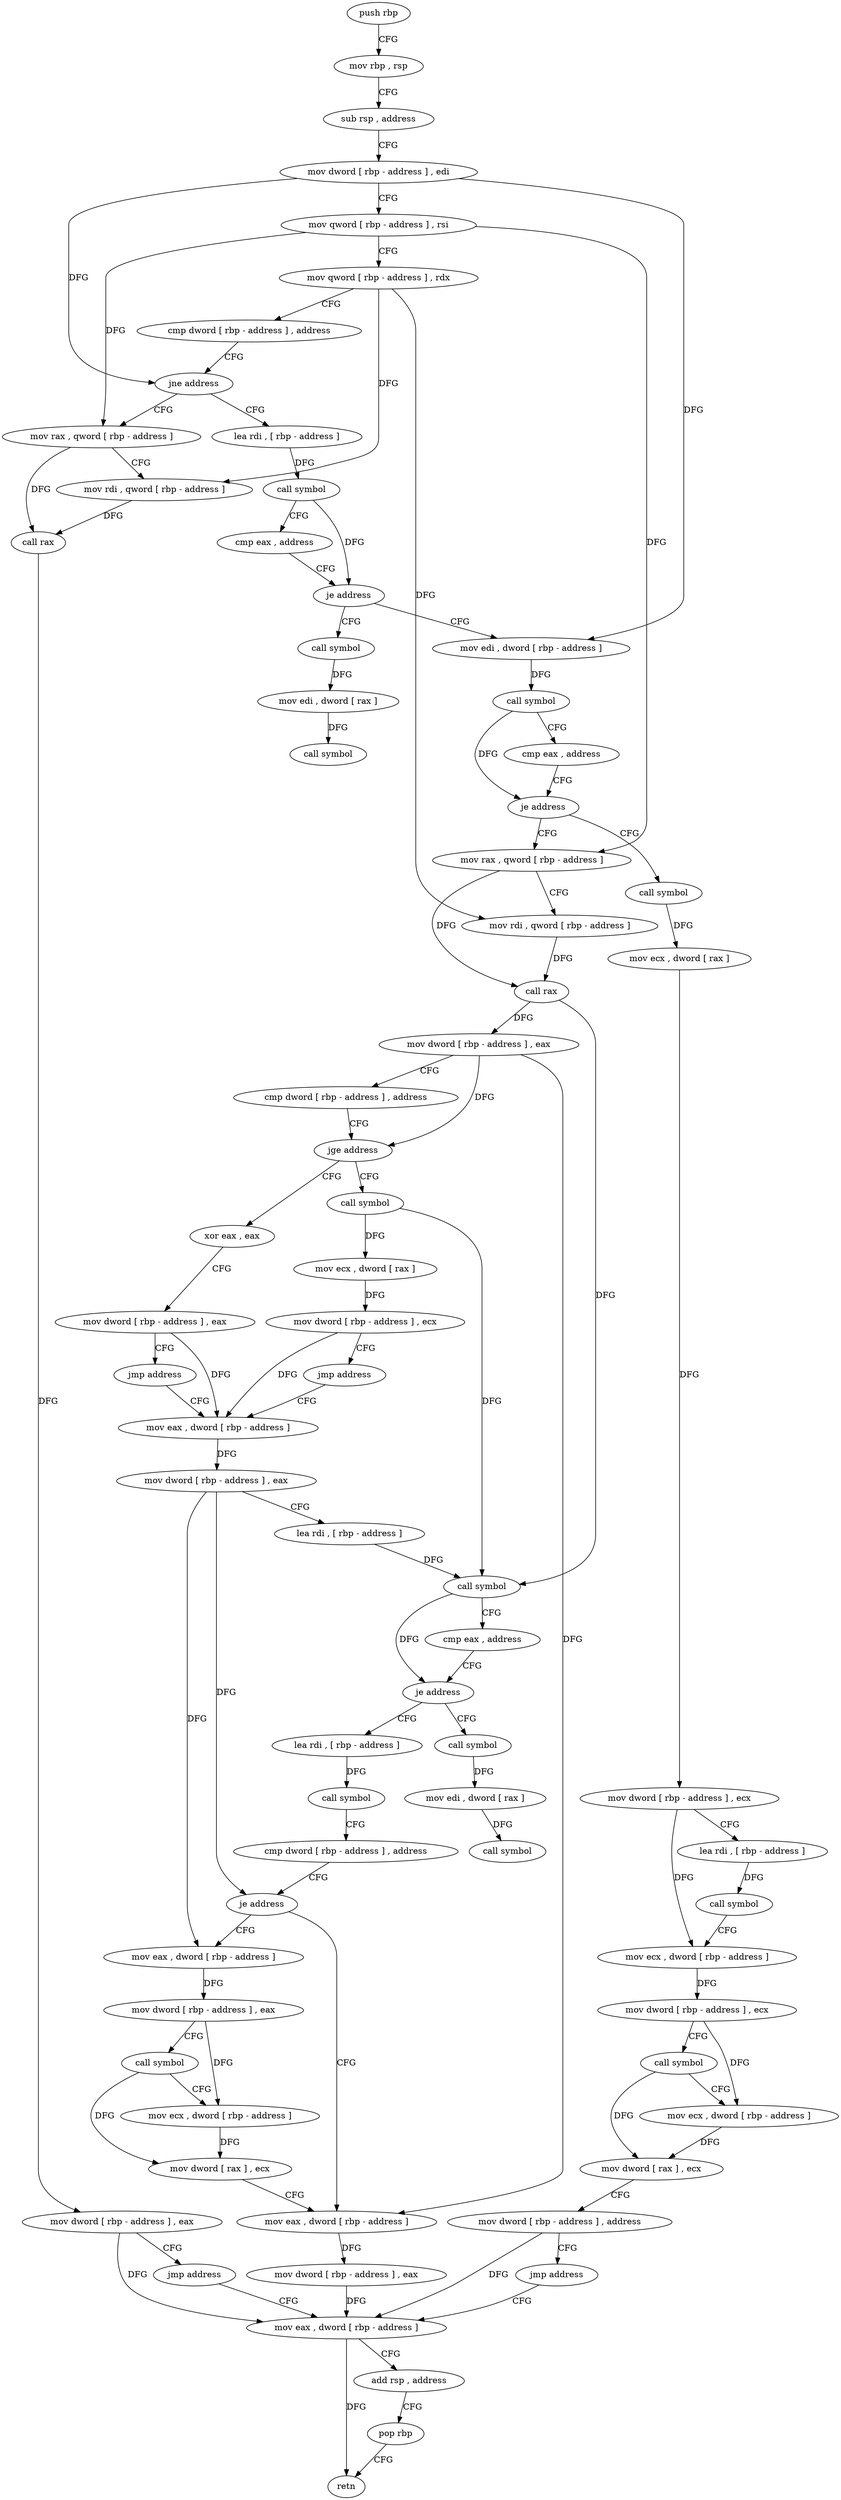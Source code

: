 digraph "func" {
"4292656" [label = "push rbp" ]
"4292657" [label = "mov rbp , rsp" ]
"4292660" [label = "sub rsp , address" ]
"4292664" [label = "mov dword [ rbp - address ] , edi" ]
"4292667" [label = "mov qword [ rbp - address ] , rsi" ]
"4292671" [label = "mov qword [ rbp - address ] , rdx" ]
"4292675" [label = "cmp dword [ rbp - address ] , address" ]
"4292679" [label = "jne address" ]
"4292703" [label = "lea rdi , [ rbp - address ]" ]
"4292685" [label = "mov rax , qword [ rbp - address ]" ]
"4292707" [label = "call symbol" ]
"4292712" [label = "cmp eax , address" ]
"4292715" [label = "je address" ]
"4292733" [label = "mov edi , dword [ rbp - address ]" ]
"4292721" [label = "call symbol" ]
"4292689" [label = "mov rdi , qword [ rbp - address ]" ]
"4292693" [label = "call rax" ]
"4292695" [label = "mov dword [ rbp - address ] , eax" ]
"4292698" [label = "jmp address" ]
"4292922" [label = "mov eax , dword [ rbp - address ]" ]
"4292736" [label = "call symbol" ]
"4292741" [label = "cmp eax , address" ]
"4292744" [label = "je address" ]
"4292797" [label = "mov rax , qword [ rbp - address ]" ]
"4292750" [label = "call symbol" ]
"4292726" [label = "mov edi , dword [ rax ]" ]
"4292728" [label = "call symbol" ]
"4292925" [label = "add rsp , address" ]
"4292929" [label = "pop rbp" ]
"4292930" [label = "retn" ]
"4292801" [label = "mov rdi , qword [ rbp - address ]" ]
"4292805" [label = "call rax" ]
"4292807" [label = "mov dword [ rbp - address ] , eax" ]
"4292810" [label = "cmp dword [ rbp - address ] , address" ]
"4292814" [label = "jge address" ]
"4292835" [label = "xor eax , eax" ]
"4292820" [label = "call symbol" ]
"4292755" [label = "mov ecx , dword [ rax ]" ]
"4292757" [label = "mov dword [ rbp - address ] , ecx" ]
"4292760" [label = "lea rdi , [ rbp - address ]" ]
"4292764" [label = "call symbol" ]
"4292769" [label = "mov ecx , dword [ rbp - address ]" ]
"4292772" [label = "mov dword [ rbp - address ] , ecx" ]
"4292775" [label = "call symbol" ]
"4292780" [label = "mov ecx , dword [ rbp - address ]" ]
"4292783" [label = "mov dword [ rax ] , ecx" ]
"4292785" [label = "mov dword [ rbp - address ] , address" ]
"4292792" [label = "jmp address" ]
"4292837" [label = "mov dword [ rbp - address ] , eax" ]
"4292840" [label = "jmp address" ]
"4292845" [label = "mov eax , dword [ rbp - address ]" ]
"4292825" [label = "mov ecx , dword [ rax ]" ]
"4292827" [label = "mov dword [ rbp - address ] , ecx" ]
"4292830" [label = "jmp address" ]
"4292848" [label = "mov dword [ rbp - address ] , eax" ]
"4292851" [label = "lea rdi , [ rbp - address ]" ]
"4292855" [label = "call symbol" ]
"4292860" [label = "cmp eax , address" ]
"4292863" [label = "je address" ]
"4292881" [label = "lea rdi , [ rbp - address ]" ]
"4292869" [label = "call symbol" ]
"4292885" [label = "call symbol" ]
"4292890" [label = "cmp dword [ rbp - address ] , address" ]
"4292894" [label = "je address" ]
"4292916" [label = "mov eax , dword [ rbp - address ]" ]
"4292900" [label = "mov eax , dword [ rbp - address ]" ]
"4292874" [label = "mov edi , dword [ rax ]" ]
"4292876" [label = "call symbol" ]
"4292919" [label = "mov dword [ rbp - address ] , eax" ]
"4292903" [label = "mov dword [ rbp - address ] , eax" ]
"4292906" [label = "call symbol" ]
"4292911" [label = "mov ecx , dword [ rbp - address ]" ]
"4292914" [label = "mov dword [ rax ] , ecx" ]
"4292656" -> "4292657" [ label = "CFG" ]
"4292657" -> "4292660" [ label = "CFG" ]
"4292660" -> "4292664" [ label = "CFG" ]
"4292664" -> "4292667" [ label = "CFG" ]
"4292664" -> "4292679" [ label = "DFG" ]
"4292664" -> "4292733" [ label = "DFG" ]
"4292667" -> "4292671" [ label = "CFG" ]
"4292667" -> "4292685" [ label = "DFG" ]
"4292667" -> "4292797" [ label = "DFG" ]
"4292671" -> "4292675" [ label = "CFG" ]
"4292671" -> "4292689" [ label = "DFG" ]
"4292671" -> "4292801" [ label = "DFG" ]
"4292675" -> "4292679" [ label = "CFG" ]
"4292679" -> "4292703" [ label = "CFG" ]
"4292679" -> "4292685" [ label = "CFG" ]
"4292703" -> "4292707" [ label = "DFG" ]
"4292685" -> "4292689" [ label = "CFG" ]
"4292685" -> "4292693" [ label = "DFG" ]
"4292707" -> "4292712" [ label = "CFG" ]
"4292707" -> "4292715" [ label = "DFG" ]
"4292712" -> "4292715" [ label = "CFG" ]
"4292715" -> "4292733" [ label = "CFG" ]
"4292715" -> "4292721" [ label = "CFG" ]
"4292733" -> "4292736" [ label = "DFG" ]
"4292721" -> "4292726" [ label = "DFG" ]
"4292689" -> "4292693" [ label = "DFG" ]
"4292693" -> "4292695" [ label = "DFG" ]
"4292695" -> "4292698" [ label = "CFG" ]
"4292695" -> "4292922" [ label = "DFG" ]
"4292698" -> "4292922" [ label = "CFG" ]
"4292922" -> "4292925" [ label = "CFG" ]
"4292922" -> "4292930" [ label = "DFG" ]
"4292736" -> "4292741" [ label = "CFG" ]
"4292736" -> "4292744" [ label = "DFG" ]
"4292741" -> "4292744" [ label = "CFG" ]
"4292744" -> "4292797" [ label = "CFG" ]
"4292744" -> "4292750" [ label = "CFG" ]
"4292797" -> "4292801" [ label = "CFG" ]
"4292797" -> "4292805" [ label = "DFG" ]
"4292750" -> "4292755" [ label = "DFG" ]
"4292726" -> "4292728" [ label = "DFG" ]
"4292925" -> "4292929" [ label = "CFG" ]
"4292929" -> "4292930" [ label = "CFG" ]
"4292801" -> "4292805" [ label = "DFG" ]
"4292805" -> "4292807" [ label = "DFG" ]
"4292805" -> "4292855" [ label = "DFG" ]
"4292807" -> "4292810" [ label = "CFG" ]
"4292807" -> "4292814" [ label = "DFG" ]
"4292807" -> "4292916" [ label = "DFG" ]
"4292810" -> "4292814" [ label = "CFG" ]
"4292814" -> "4292835" [ label = "CFG" ]
"4292814" -> "4292820" [ label = "CFG" ]
"4292835" -> "4292837" [ label = "CFG" ]
"4292820" -> "4292825" [ label = "DFG" ]
"4292820" -> "4292855" [ label = "DFG" ]
"4292755" -> "4292757" [ label = "DFG" ]
"4292757" -> "4292760" [ label = "CFG" ]
"4292757" -> "4292769" [ label = "DFG" ]
"4292760" -> "4292764" [ label = "DFG" ]
"4292764" -> "4292769" [ label = "CFG" ]
"4292769" -> "4292772" [ label = "DFG" ]
"4292772" -> "4292775" [ label = "CFG" ]
"4292772" -> "4292780" [ label = "DFG" ]
"4292775" -> "4292780" [ label = "CFG" ]
"4292775" -> "4292783" [ label = "DFG" ]
"4292780" -> "4292783" [ label = "DFG" ]
"4292783" -> "4292785" [ label = "CFG" ]
"4292785" -> "4292792" [ label = "CFG" ]
"4292785" -> "4292922" [ label = "DFG" ]
"4292792" -> "4292922" [ label = "CFG" ]
"4292837" -> "4292840" [ label = "CFG" ]
"4292837" -> "4292845" [ label = "DFG" ]
"4292840" -> "4292845" [ label = "CFG" ]
"4292845" -> "4292848" [ label = "DFG" ]
"4292825" -> "4292827" [ label = "DFG" ]
"4292827" -> "4292830" [ label = "CFG" ]
"4292827" -> "4292845" [ label = "DFG" ]
"4292830" -> "4292845" [ label = "CFG" ]
"4292848" -> "4292851" [ label = "CFG" ]
"4292848" -> "4292894" [ label = "DFG" ]
"4292848" -> "4292900" [ label = "DFG" ]
"4292851" -> "4292855" [ label = "DFG" ]
"4292855" -> "4292860" [ label = "CFG" ]
"4292855" -> "4292863" [ label = "DFG" ]
"4292860" -> "4292863" [ label = "CFG" ]
"4292863" -> "4292881" [ label = "CFG" ]
"4292863" -> "4292869" [ label = "CFG" ]
"4292881" -> "4292885" [ label = "DFG" ]
"4292869" -> "4292874" [ label = "DFG" ]
"4292885" -> "4292890" [ label = "CFG" ]
"4292890" -> "4292894" [ label = "CFG" ]
"4292894" -> "4292916" [ label = "CFG" ]
"4292894" -> "4292900" [ label = "CFG" ]
"4292916" -> "4292919" [ label = "DFG" ]
"4292900" -> "4292903" [ label = "DFG" ]
"4292874" -> "4292876" [ label = "DFG" ]
"4292919" -> "4292922" [ label = "DFG" ]
"4292903" -> "4292906" [ label = "CFG" ]
"4292903" -> "4292911" [ label = "DFG" ]
"4292906" -> "4292911" [ label = "CFG" ]
"4292906" -> "4292914" [ label = "DFG" ]
"4292911" -> "4292914" [ label = "DFG" ]
"4292914" -> "4292916" [ label = "CFG" ]
}
